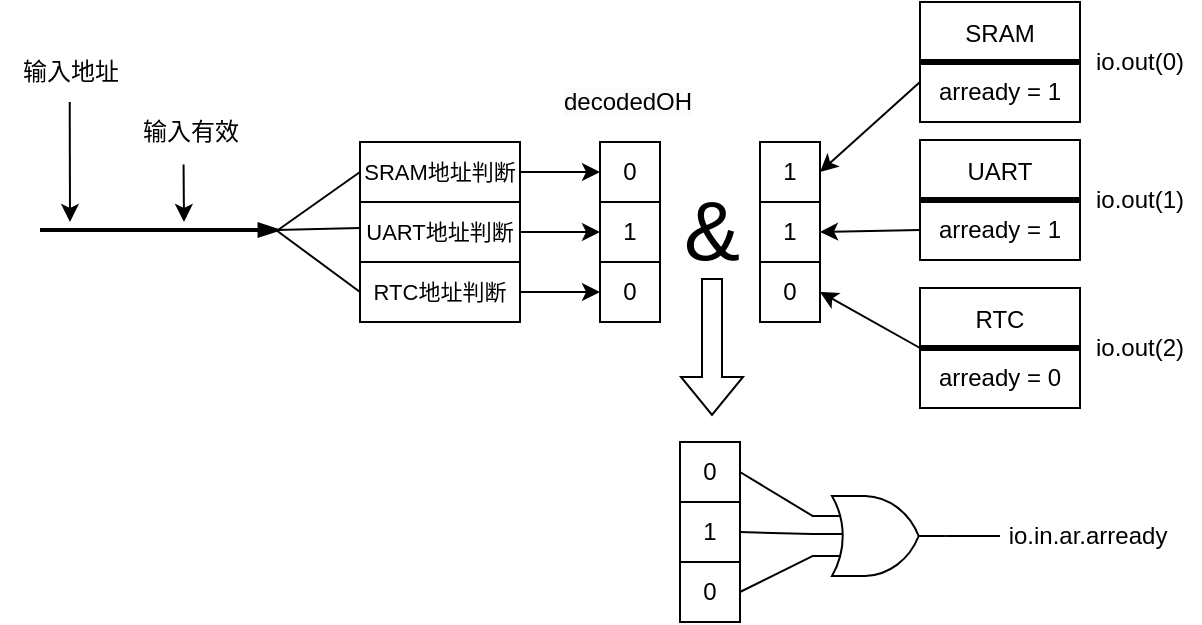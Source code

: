<mxfile version="24.0.4" type="device">
  <diagram name="Page-1" id="TA9CVMHY5FWePMYo4afT">
    <mxGraphModel dx="988" dy="551" grid="1" gridSize="10" guides="1" tooltips="1" connect="1" arrows="1" fold="1" page="1" pageScale="1" pageWidth="1654" pageHeight="1169" math="0" shadow="0">
      <root>
        <mxCell id="0" />
        <mxCell id="1" parent="0" />
        <mxCell id="GhtTyKHGQYulBSa1IuLZ-1" value="" style="endArrow=blockThin;html=1;rounded=0;endFill=1;strokeWidth=2;" edge="1" parent="1">
          <mxGeometry width="50" height="50" relative="1" as="geometry">
            <mxPoint x="200" y="434" as="sourcePoint" />
            <mxPoint x="320" y="434" as="targetPoint" />
          </mxGeometry>
        </mxCell>
        <mxCell id="GhtTyKHGQYulBSa1IuLZ-2" value="输入地址" style="text;html=1;align=center;verticalAlign=middle;resizable=0;points=[];autosize=1;strokeColor=none;fillColor=none;" vertex="1" parent="1">
          <mxGeometry x="180" y="340" width="70" height="30" as="geometry" />
        </mxCell>
        <mxCell id="GhtTyKHGQYulBSa1IuLZ-3" value="输入有效" style="text;html=1;align=center;verticalAlign=middle;resizable=0;points=[];autosize=1;strokeColor=none;fillColor=none;" vertex="1" parent="1">
          <mxGeometry x="240" y="370" width="70" height="30" as="geometry" />
        </mxCell>
        <mxCell id="GhtTyKHGQYulBSa1IuLZ-4" value="" style="edgeStyle=none;orthogonalLoop=1;jettySize=auto;html=1;rounded=0;" edge="1" parent="1">
          <mxGeometry width="100" relative="1" as="geometry">
            <mxPoint x="214.86" y="370" as="sourcePoint" />
            <mxPoint x="215" y="430" as="targetPoint" />
            <Array as="points" />
          </mxGeometry>
        </mxCell>
        <mxCell id="GhtTyKHGQYulBSa1IuLZ-5" value="" style="edgeStyle=none;orthogonalLoop=1;jettySize=auto;html=1;rounded=0;exitX=0.454;exitY=1.041;exitDx=0;exitDy=0;exitPerimeter=0;" edge="1" parent="1" source="GhtTyKHGQYulBSa1IuLZ-3">
          <mxGeometry width="100" relative="1" as="geometry">
            <mxPoint x="200" y="410" as="sourcePoint" />
            <mxPoint x="272" y="430" as="targetPoint" />
            <Array as="points" />
          </mxGeometry>
        </mxCell>
        <mxCell id="GhtTyKHGQYulBSa1IuLZ-10" value="" style="group" vertex="1" connectable="0" parent="1">
          <mxGeometry x="480" y="390" width="30" height="90" as="geometry" />
        </mxCell>
        <mxCell id="GhtTyKHGQYulBSa1IuLZ-7" value="0" style="whiteSpace=wrap;html=1;" vertex="1" parent="GhtTyKHGQYulBSa1IuLZ-10">
          <mxGeometry width="30" height="30" as="geometry" />
        </mxCell>
        <mxCell id="GhtTyKHGQYulBSa1IuLZ-8" value="1" style="whiteSpace=wrap;html=1;" vertex="1" parent="GhtTyKHGQYulBSa1IuLZ-10">
          <mxGeometry y="30" width="30" height="30" as="geometry" />
        </mxCell>
        <mxCell id="GhtTyKHGQYulBSa1IuLZ-9" value="0" style="whiteSpace=wrap;html=1;" vertex="1" parent="GhtTyKHGQYulBSa1IuLZ-10">
          <mxGeometry y="60" width="30" height="30" as="geometry" />
        </mxCell>
        <mxCell id="GhtTyKHGQYulBSa1IuLZ-12" value="&lt;div&gt;SRAM&lt;/div&gt;&lt;div&gt;&lt;br&gt;&lt;/div&gt;&lt;div&gt;arready = 1&lt;/div&gt;" style="rounded=0;whiteSpace=wrap;html=1;" vertex="1" parent="1">
          <mxGeometry x="640" y="320" width="80" height="60" as="geometry" />
        </mxCell>
        <mxCell id="GhtTyKHGQYulBSa1IuLZ-17" value="" style="endArrow=none;html=1;rounded=0;exitX=0;exitY=0.5;exitDx=0;exitDy=0;entryX=1;entryY=0.5;entryDx=0;entryDy=0;strokeWidth=3;" edge="1" parent="1" source="GhtTyKHGQYulBSa1IuLZ-12" target="GhtTyKHGQYulBSa1IuLZ-12">
          <mxGeometry width="50" height="50" relative="1" as="geometry">
            <mxPoint x="580" y="385" as="sourcePoint" />
            <mxPoint x="630" y="335" as="targetPoint" />
          </mxGeometry>
        </mxCell>
        <mxCell id="GhtTyKHGQYulBSa1IuLZ-21" value="&lt;div&gt;UART&lt;/div&gt;&lt;div&gt;&lt;br&gt;&lt;/div&gt;&lt;div&gt;arready = 1&lt;/div&gt;" style="rounded=0;whiteSpace=wrap;html=1;" vertex="1" parent="1">
          <mxGeometry x="640" y="389" width="80" height="60" as="geometry" />
        </mxCell>
        <mxCell id="GhtTyKHGQYulBSa1IuLZ-22" value="" style="endArrow=none;html=1;rounded=0;exitX=0;exitY=0.5;exitDx=0;exitDy=0;entryX=1;entryY=0.5;entryDx=0;entryDy=0;strokeWidth=3;" edge="1" parent="1" source="GhtTyKHGQYulBSa1IuLZ-21" target="GhtTyKHGQYulBSa1IuLZ-21">
          <mxGeometry width="50" height="50" relative="1" as="geometry">
            <mxPoint x="580" y="459" as="sourcePoint" />
            <mxPoint x="630" y="409" as="targetPoint" />
          </mxGeometry>
        </mxCell>
        <mxCell id="GhtTyKHGQYulBSa1IuLZ-26" value="&lt;div&gt;RTC&lt;/div&gt;&lt;div&gt;&lt;br&gt;&lt;/div&gt;&lt;div&gt;arready = 0&lt;/div&gt;" style="rounded=0;whiteSpace=wrap;html=1;" vertex="1" parent="1">
          <mxGeometry x="640" y="463" width="80" height="60" as="geometry" />
        </mxCell>
        <mxCell id="GhtTyKHGQYulBSa1IuLZ-27" value="" style="endArrow=none;html=1;rounded=0;exitX=0;exitY=0.5;exitDx=0;exitDy=0;entryX=1;entryY=0.5;entryDx=0;entryDy=0;strokeWidth=3;" edge="1" parent="1" source="GhtTyKHGQYulBSa1IuLZ-26" target="GhtTyKHGQYulBSa1IuLZ-26">
          <mxGeometry width="50" height="50" relative="1" as="geometry">
            <mxPoint x="580" y="533" as="sourcePoint" />
            <mxPoint x="630" y="483" as="targetPoint" />
          </mxGeometry>
        </mxCell>
        <mxCell id="GhtTyKHGQYulBSa1IuLZ-31" value="" style="group" vertex="1" connectable="0" parent="1">
          <mxGeometry x="560" y="390" width="30" height="90" as="geometry" />
        </mxCell>
        <mxCell id="GhtTyKHGQYulBSa1IuLZ-32" value="1" style="whiteSpace=wrap;html=1;" vertex="1" parent="GhtTyKHGQYulBSa1IuLZ-31">
          <mxGeometry width="30" height="30" as="geometry" />
        </mxCell>
        <mxCell id="GhtTyKHGQYulBSa1IuLZ-33" value="1" style="whiteSpace=wrap;html=1;" vertex="1" parent="GhtTyKHGQYulBSa1IuLZ-31">
          <mxGeometry y="30" width="30" height="30" as="geometry" />
        </mxCell>
        <mxCell id="GhtTyKHGQYulBSa1IuLZ-34" value="0" style="whiteSpace=wrap;html=1;" vertex="1" parent="GhtTyKHGQYulBSa1IuLZ-31">
          <mxGeometry y="60" width="30" height="30" as="geometry" />
        </mxCell>
        <mxCell id="GhtTyKHGQYulBSa1IuLZ-35" value="" style="edgeStyle=none;orthogonalLoop=1;jettySize=auto;html=1;rounded=0;entryX=1;entryY=0.5;entryDx=0;entryDy=0;exitX=0;exitY=0.5;exitDx=0;exitDy=0;" edge="1" parent="1" target="GhtTyKHGQYulBSa1IuLZ-32">
          <mxGeometry width="100" relative="1" as="geometry">
            <mxPoint x="640" y="360" as="sourcePoint" />
            <mxPoint x="670" y="370" as="targetPoint" />
            <Array as="points" />
          </mxGeometry>
        </mxCell>
        <mxCell id="GhtTyKHGQYulBSa1IuLZ-36" value="" style="edgeStyle=none;orthogonalLoop=1;jettySize=auto;html=1;rounded=0;exitX=0;exitY=0.5;exitDx=0;exitDy=0;entryX=1;entryY=0.5;entryDx=0;entryDy=0;" edge="1" parent="1" target="GhtTyKHGQYulBSa1IuLZ-33">
          <mxGeometry width="100" relative="1" as="geometry">
            <mxPoint x="640" y="434" as="sourcePoint" />
            <mxPoint x="670" y="440" as="targetPoint" />
            <Array as="points" />
          </mxGeometry>
        </mxCell>
        <mxCell id="GhtTyKHGQYulBSa1IuLZ-37" value="" style="edgeStyle=none;orthogonalLoop=1;jettySize=auto;html=1;rounded=0;entryX=1;entryY=0.5;entryDx=0;entryDy=0;exitX=0;exitY=0.5;exitDx=0;exitDy=0;" edge="1" parent="1" source="GhtTyKHGQYulBSa1IuLZ-26" target="GhtTyKHGQYulBSa1IuLZ-34">
          <mxGeometry width="100" relative="1" as="geometry">
            <mxPoint x="670" y="478" as="sourcePoint" />
            <mxPoint x="680" y="500" as="targetPoint" />
            <Array as="points" />
          </mxGeometry>
        </mxCell>
        <mxCell id="GhtTyKHGQYulBSa1IuLZ-38" value="&lt;font style=&quot;font-size: 42px;&quot;&gt;&amp;amp;&lt;/font&gt;" style="text;html=1;align=center;verticalAlign=middle;whiteSpace=wrap;rounded=0;" vertex="1" parent="1">
          <mxGeometry x="506" y="420" width="60" height="30" as="geometry" />
        </mxCell>
        <mxCell id="GhtTyKHGQYulBSa1IuLZ-39" value="" style="shape=flexArrow;endArrow=classic;html=1;rounded=0;exitX=0.5;exitY=1;exitDx=0;exitDy=0;" edge="1" parent="1">
          <mxGeometry width="50" height="50" relative="1" as="geometry">
            <mxPoint x="536" y="458" as="sourcePoint" />
            <mxPoint x="536" y="527" as="targetPoint" />
          </mxGeometry>
        </mxCell>
        <mxCell id="GhtTyKHGQYulBSa1IuLZ-40" value="" style="group" vertex="1" connectable="0" parent="1">
          <mxGeometry x="520" y="540" width="30" height="90" as="geometry" />
        </mxCell>
        <mxCell id="GhtTyKHGQYulBSa1IuLZ-41" value="0" style="whiteSpace=wrap;html=1;" vertex="1" parent="GhtTyKHGQYulBSa1IuLZ-40">
          <mxGeometry width="30" height="30" as="geometry" />
        </mxCell>
        <mxCell id="GhtTyKHGQYulBSa1IuLZ-42" value="1" style="whiteSpace=wrap;html=1;" vertex="1" parent="GhtTyKHGQYulBSa1IuLZ-40">
          <mxGeometry y="30" width="30" height="30" as="geometry" />
        </mxCell>
        <mxCell id="GhtTyKHGQYulBSa1IuLZ-43" value="0" style="whiteSpace=wrap;html=1;" vertex="1" parent="GhtTyKHGQYulBSa1IuLZ-40">
          <mxGeometry y="60" width="30" height="30" as="geometry" />
        </mxCell>
        <mxCell id="GhtTyKHGQYulBSa1IuLZ-46" value="" style="endArrow=none;html=1;rounded=0;" edge="1" parent="1">
          <mxGeometry width="50" height="50" relative="1" as="geometry">
            <mxPoint x="586" y="586" as="sourcePoint" />
            <mxPoint x="606" y="586" as="targetPoint" />
          </mxGeometry>
        </mxCell>
        <mxCell id="GhtTyKHGQYulBSa1IuLZ-45" value="" style="verticalLabelPosition=bottom;shadow=0;dashed=0;align=center;html=1;verticalAlign=top;shape=mxgraph.electrical.logic_gates.logic_gate;operation=or;aspect=fixed;" vertex="1" parent="1">
          <mxGeometry x="586" y="567" width="66.67" height="40" as="geometry" />
        </mxCell>
        <mxCell id="GhtTyKHGQYulBSa1IuLZ-47" style="rounded=0;orthogonalLoop=1;jettySize=auto;html=1;exitX=1;exitY=0.5;exitDx=0;exitDy=0;entryX=0.01;entryY=0.255;entryDx=0;entryDy=0;entryPerimeter=0;elbow=vertical;endArrow=none;endFill=0;" edge="1" parent="1" source="GhtTyKHGQYulBSa1IuLZ-41" target="GhtTyKHGQYulBSa1IuLZ-45">
          <mxGeometry relative="1" as="geometry" />
        </mxCell>
        <mxCell id="GhtTyKHGQYulBSa1IuLZ-48" style="rounded=0;orthogonalLoop=1;jettySize=auto;html=1;exitX=1;exitY=0.5;exitDx=0;exitDy=0;endArrow=none;endFill=0;" edge="1" parent="1" source="GhtTyKHGQYulBSa1IuLZ-42" target="GhtTyKHGQYulBSa1IuLZ-45">
          <mxGeometry relative="1" as="geometry" />
        </mxCell>
        <mxCell id="GhtTyKHGQYulBSa1IuLZ-49" style="rounded=0;orthogonalLoop=1;jettySize=auto;html=1;exitX=1;exitY=0.5;exitDx=0;exitDy=0;entryX=0.011;entryY=0.746;entryDx=0;entryDy=0;entryPerimeter=0;endArrow=none;endFill=0;" edge="1" parent="1" source="GhtTyKHGQYulBSa1IuLZ-43" target="GhtTyKHGQYulBSa1IuLZ-45">
          <mxGeometry relative="1" as="geometry" />
        </mxCell>
        <mxCell id="GhtTyKHGQYulBSa1IuLZ-52" style="edgeStyle=orthogonalEdgeStyle;rounded=0;orthogonalLoop=1;jettySize=auto;html=1;exitX=1;exitY=0.5;exitDx=0;exitDy=0;exitPerimeter=0;endArrow=none;endFill=0;" edge="1" parent="1" source="GhtTyKHGQYulBSa1IuLZ-45">
          <mxGeometry relative="1" as="geometry">
            <mxPoint x="680" y="587" as="targetPoint" />
          </mxGeometry>
        </mxCell>
        <mxCell id="GhtTyKHGQYulBSa1IuLZ-58" value="" style="group" vertex="1" connectable="0" parent="1">
          <mxGeometry x="360" y="390" width="80" height="90" as="geometry" />
        </mxCell>
        <mxCell id="GhtTyKHGQYulBSa1IuLZ-59" value="&lt;font style=&quot;font-size: 11px;&quot;&gt;SRAM地址判断&lt;/font&gt;" style="whiteSpace=wrap;html=1;" vertex="1" parent="GhtTyKHGQYulBSa1IuLZ-58">
          <mxGeometry width="80" height="30" as="geometry" />
        </mxCell>
        <mxCell id="GhtTyKHGQYulBSa1IuLZ-60" value="&lt;font style=&quot;font-size: 11px;&quot;&gt;UART地址判断&lt;/font&gt;" style="whiteSpace=wrap;html=1;" vertex="1" parent="GhtTyKHGQYulBSa1IuLZ-58">
          <mxGeometry y="30" width="80" height="30" as="geometry" />
        </mxCell>
        <mxCell id="GhtTyKHGQYulBSa1IuLZ-61" value="&lt;font style=&quot;font-size: 11px;&quot;&gt;RTC地址判断&lt;/font&gt;" style="whiteSpace=wrap;html=1;" vertex="1" parent="GhtTyKHGQYulBSa1IuLZ-58">
          <mxGeometry y="60" width="80" height="30" as="geometry" />
        </mxCell>
        <mxCell id="GhtTyKHGQYulBSa1IuLZ-62" value="" style="endArrow=none;html=1;rounded=0;entryX=0;entryY=0.5;entryDx=0;entryDy=0;" edge="1" parent="1" target="GhtTyKHGQYulBSa1IuLZ-59">
          <mxGeometry width="50" height="50" relative="1" as="geometry">
            <mxPoint x="319" y="434" as="sourcePoint" />
            <mxPoint x="440" y="410" as="targetPoint" />
          </mxGeometry>
        </mxCell>
        <mxCell id="GhtTyKHGQYulBSa1IuLZ-64" value="" style="endArrow=none;html=1;rounded=0;entryX=0;entryY=0.5;entryDx=0;entryDy=0;" edge="1" parent="1" target="GhtTyKHGQYulBSa1IuLZ-61">
          <mxGeometry width="50" height="50" relative="1" as="geometry">
            <mxPoint x="318" y="434" as="sourcePoint" />
            <mxPoint x="380" y="425" as="targetPoint" />
          </mxGeometry>
        </mxCell>
        <mxCell id="GhtTyKHGQYulBSa1IuLZ-65" value="" style="endArrow=none;html=1;rounded=0;" edge="1" parent="1">
          <mxGeometry width="50" height="50" relative="1" as="geometry">
            <mxPoint x="318" y="434" as="sourcePoint" />
            <mxPoint x="360" y="433" as="targetPoint" />
          </mxGeometry>
        </mxCell>
        <mxCell id="GhtTyKHGQYulBSa1IuLZ-67" style="edgeStyle=orthogonalEdgeStyle;rounded=0;orthogonalLoop=1;jettySize=auto;html=1;exitX=1;exitY=0.5;exitDx=0;exitDy=0;entryX=0;entryY=0.5;entryDx=0;entryDy=0;" edge="1" parent="1" source="GhtTyKHGQYulBSa1IuLZ-59" target="GhtTyKHGQYulBSa1IuLZ-7">
          <mxGeometry relative="1" as="geometry" />
        </mxCell>
        <mxCell id="GhtTyKHGQYulBSa1IuLZ-68" style="edgeStyle=orthogonalEdgeStyle;rounded=0;orthogonalLoop=1;jettySize=auto;html=1;exitX=1;exitY=0.5;exitDx=0;exitDy=0;entryX=0;entryY=0.5;entryDx=0;entryDy=0;" edge="1" parent="1" source="GhtTyKHGQYulBSa1IuLZ-60" target="GhtTyKHGQYulBSa1IuLZ-8">
          <mxGeometry relative="1" as="geometry" />
        </mxCell>
        <mxCell id="GhtTyKHGQYulBSa1IuLZ-70" style="edgeStyle=orthogonalEdgeStyle;rounded=0;orthogonalLoop=1;jettySize=auto;html=1;exitX=1;exitY=0.5;exitDx=0;exitDy=0;entryX=0;entryY=0.5;entryDx=0;entryDy=0;" edge="1" parent="1" source="GhtTyKHGQYulBSa1IuLZ-61" target="GhtTyKHGQYulBSa1IuLZ-9">
          <mxGeometry relative="1" as="geometry" />
        </mxCell>
        <mxCell id="GhtTyKHGQYulBSa1IuLZ-74" value="&lt;span style=&quot;color: rgb(0, 0, 0); font-family: Helvetica; font-size: 12px; font-style: normal; font-variant-ligatures: normal; font-variant-caps: normal; font-weight: 400; letter-spacing: normal; orphans: 2; text-align: center; text-indent: 0px; text-transform: none; widows: 2; word-spacing: 0px; -webkit-text-stroke-width: 0px; white-space: normal; background-color: rgb(251, 251, 251); text-decoration-thickness: initial; text-decoration-style: initial; text-decoration-color: initial; display: inline !important; float: none;&quot;&gt;decodedOH&lt;/span&gt;" style="text;whiteSpace=wrap;html=1;" vertex="1" parent="1">
          <mxGeometry x="460" y="356" width="70" height="20" as="geometry" />
        </mxCell>
        <mxCell id="GhtTyKHGQYulBSa1IuLZ-75" value="io.in.ar.arready" style="text;html=1;align=center;verticalAlign=middle;whiteSpace=wrap;rounded=0;" vertex="1" parent="1">
          <mxGeometry x="686" y="572" width="76" height="30" as="geometry" />
        </mxCell>
        <mxCell id="GhtTyKHGQYulBSa1IuLZ-76" value="io.out(0)" style="text;html=1;align=center;verticalAlign=middle;whiteSpace=wrap;rounded=0;" vertex="1" parent="1">
          <mxGeometry x="720" y="335" width="60" height="30" as="geometry" />
        </mxCell>
        <mxCell id="GhtTyKHGQYulBSa1IuLZ-77" value="io.out(1)" style="text;html=1;align=center;verticalAlign=middle;whiteSpace=wrap;rounded=0;" vertex="1" parent="1">
          <mxGeometry x="720" y="404" width="60" height="30" as="geometry" />
        </mxCell>
        <mxCell id="GhtTyKHGQYulBSa1IuLZ-78" value="io.out(2)" style="text;html=1;align=center;verticalAlign=middle;whiteSpace=wrap;rounded=0;" vertex="1" parent="1">
          <mxGeometry x="720" y="478" width="60" height="30" as="geometry" />
        </mxCell>
      </root>
    </mxGraphModel>
  </diagram>
</mxfile>
